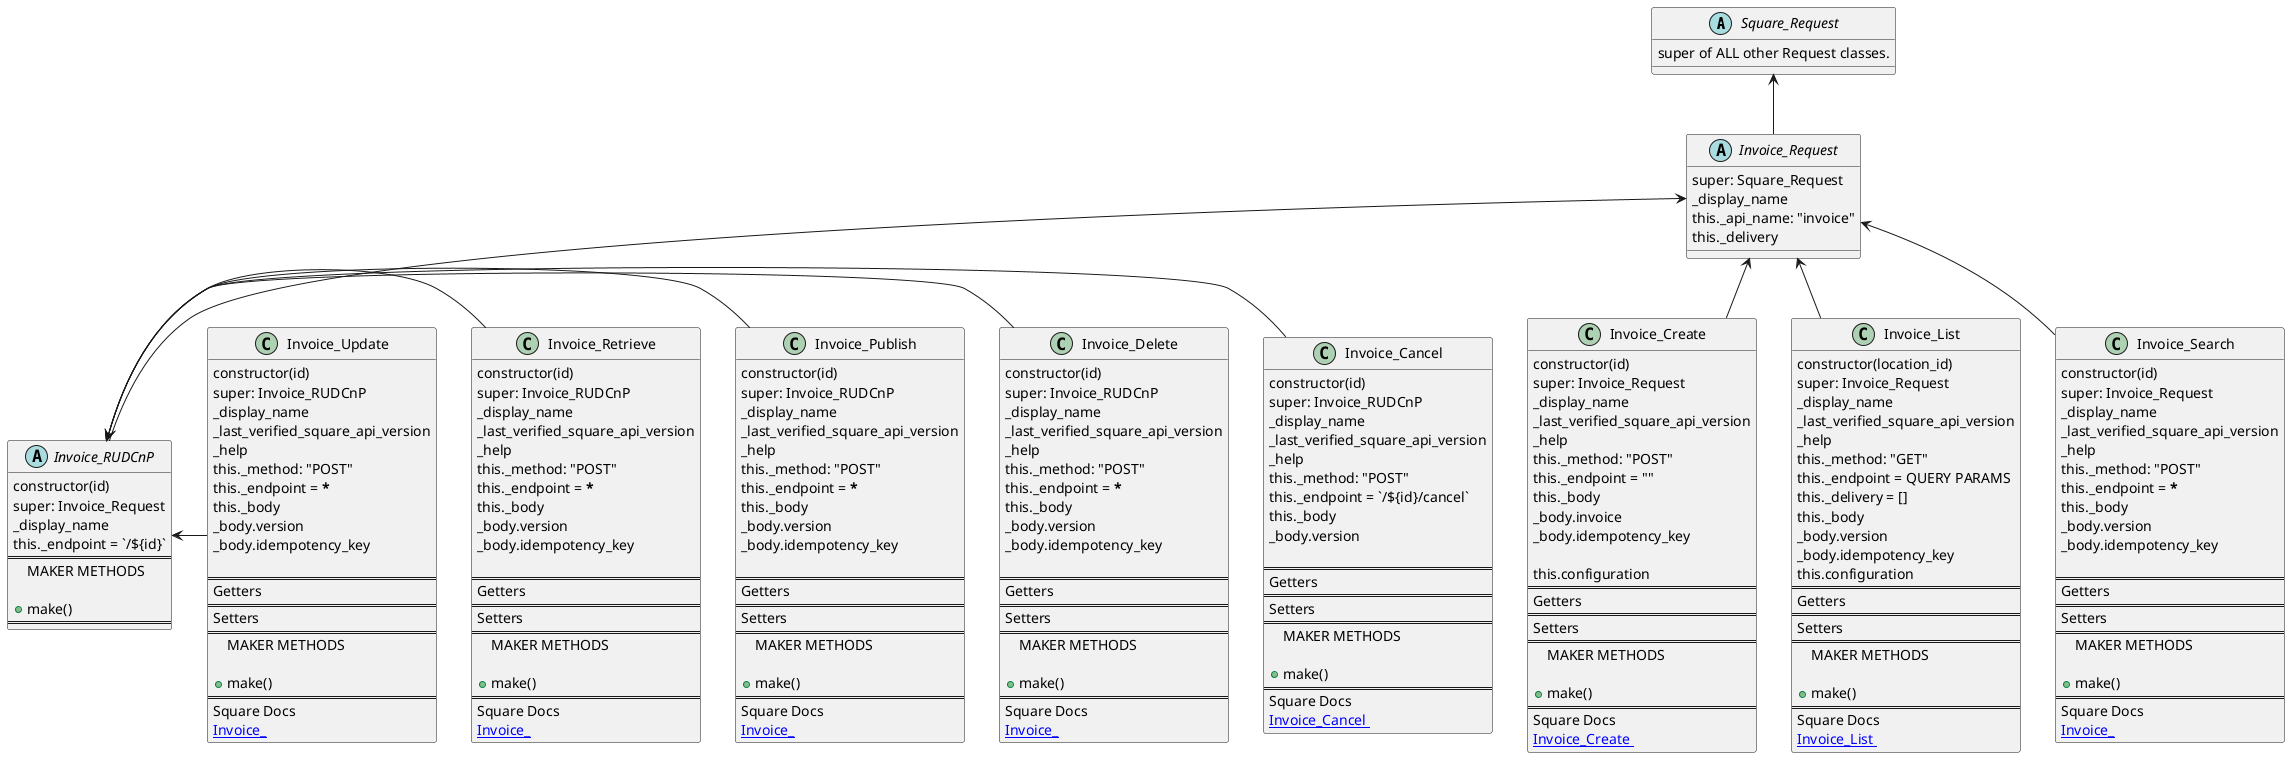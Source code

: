 @startuml
'https://plantuml.com/class-diagram

Square_Request <-- Invoice_Request
Invoice_Request <-- Invoice_RUDCnP
Invoice_Request <-- Invoice_Create
Invoice_Request <-- Invoice_List
Invoice_Request <-- Invoice_Search
Invoice_RUDCnP <- Invoice_Cancel
Invoice_RUDCnP <- Invoice_Delete
Invoice_RUDCnP <- Invoice_Publish
Invoice_RUDCnP <- Invoice_Retrieve
Invoice_RUDCnP <- Invoice_Update

abstract class Square_Request{
super of ALL other Request classes.
}

abstract class Invoice_Request {
super: Square_Request
_display_name
this._api_name: "invoice"
this._delivery
}

abstract class Invoice_RUDCnP {
constructor(id)
super: Invoice_Request
_display_name
this._endpoint = `/${id}`
==
MAKER METHODS

+make()
==
}


class Invoice_Create {
constructor(id)
super: Invoice_Request
_display_name
_last_verified_square_api_version
_help
this._method: "POST"
this._endpoint = ""
this._body
_body.invoice
_body.idempotency_key

this.configuration
==
Getters
==
Setters
==
MAKER METHODS

+make()
==
Square Docs
[[https://developer.squareup.com/reference/square/invoices-api/create-invoice Invoice_Create ]]
}


class Invoice_List {
constructor(location_id)
super: Invoice_Request
_display_name
_last_verified_square_api_version
_help
this._method: "GET"
this._endpoint = QUERY PARAMS
this._delivery = []
this._body
_body.version
_body.idempotency_key
this.configuration
==
Getters
==
Setters
==
MAKER METHODS

+make()
==
Square Docs
[[https://developer.squareup.com/reference/square/invoices-api/list-invoices Invoice_List ]]
}



class Invoice_Cancel {
constructor(id)
super: Invoice_RUDCnP
_display_name
_last_verified_square_api_version
_help
this._method: "POST"
this._endpoint = `/${id}/cancel`
this._body
_body.version

==
Getters
==
Setters
==
MAKER METHODS

+make()
==
Square Docs
[[https://developer.squareup.com/reference/square/invoices-api/cancel-invoice Invoice_Cancel ]]
}


class Invoice_Delete {
constructor(id)
super: Invoice_RUDCnP
_display_name
_last_verified_square_api_version
_help
this._method: "POST"
this._endpoint = *****
this._body
_body.version
_body.idempotency_key

==
Getters
==
Setters
==
MAKER METHODS

+make()
==
Square Docs
[[ Invoice_ ]]
}

class Invoice_Publish {
constructor(id)
super: Invoice_RUDCnP
_display_name
_last_verified_square_api_version
_help
this._method: "POST"
this._endpoint = *****
this._body
_body.version
_body.idempotency_key

==
Getters
==
Setters
==
MAKER METHODS

+make()
==
Square Docs
[[ Invoice_ ]]
}


class Invoice_Retrieve {
constructor(id)
super: Invoice_RUDCnP
_display_name
_last_verified_square_api_version
_help
this._method: "POST"
this._endpoint = *****
this._body
_body.version
_body.idempotency_key

==
Getters
==
Setters
==
MAKER METHODS

+make()
==
Square Docs
[[ Invoice_ ]]
}

class Invoice_Search {
constructor(id)
super: Invoice_Request
_display_name
_last_verified_square_api_version
_help
this._method: "POST"
this._endpoint = *****
this._body
_body.version
_body.idempotency_key

==
Getters
==
Setters
==
MAKER METHODS

+make()
==
Square Docs
[[ Invoice_ ]]
}

class Invoice_Update {
constructor(id)
super: Invoice_RUDCnP
_display_name
_last_verified_square_api_version
_help
this._method: "POST"
this._endpoint = *****
this._body
_body.version
_body.idempotency_key

==
Getters
==
Setters
==
MAKER METHODS

+make()
==
Square Docs
[[ Invoice_ ]]
}






@enduml
